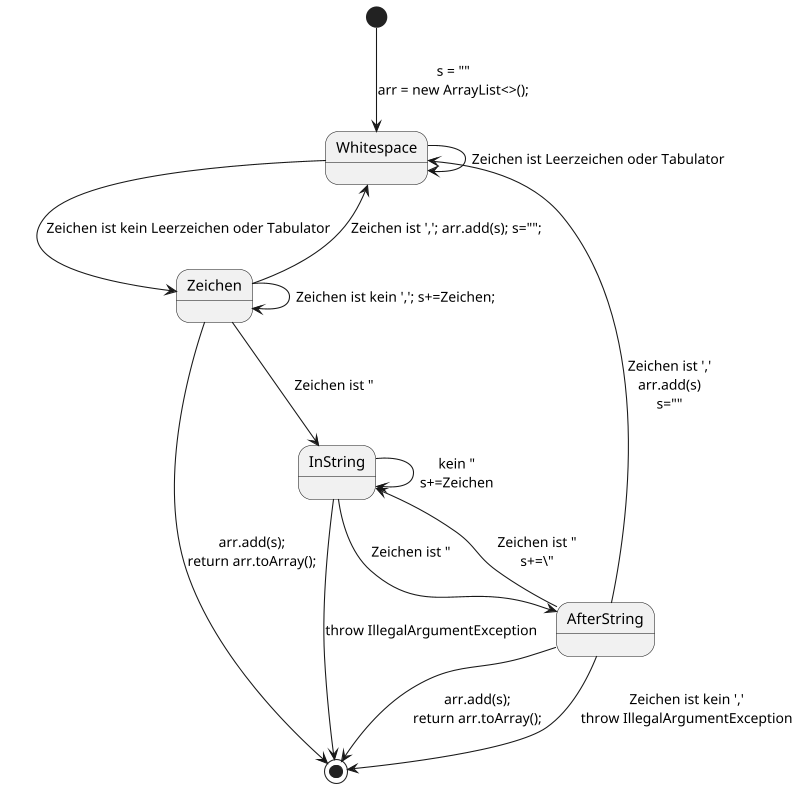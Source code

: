 /'
author: Fabian Ha
class: 4CN
date: 05.12.2024
program: FSM_CSVReader
'/

@startuml
'https://plantuml.com/state-diagram

scale 800 width
[*] --> Whitespace: s = ""\narr = new ArrayList<>();
Whitespace --> Whitespace: Zeichen ist Leerzeichen oder Tabulator
Whitespace --> Zeichen: Zeichen ist kein Leerzeichen oder Tabulator
Zeichen --> Whitespace: Zeichen ist ','; arr.add(s); s="";\t
Zeichen --> Zeichen: Zeichen ist kein ','; s+=Zeichen;
Zeichen --> [*]: arr.add(s);\nreturn arr.toArray();
Zeichen --> InString: Zeichen ist "
InString --> InString: kein "\ns+=Zeichen
InString --> [*]: throw IllegalArgumentException
InString --> AfterString: Zeichen ist "
AfterString --> Whitespace: Zeichen ist ','\narr.add(s)\ns=""
AfterString --> InString: Zeichen ist "\ns+=\"
AfterString --> [*]: arr.add(s);\nreturn arr.toArray();
AfterString --> [*]: Zeichen ist kein ','\nthrow IllegalArgumentException

@enduml